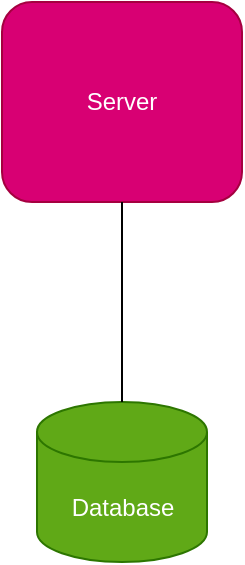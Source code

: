 <mxfile>
    <diagram id="1emHsfJBe3HBi_0mbO5F" name="Page-1">
        <mxGraphModel dx="899" dy="408" grid="1" gridSize="10" guides="1" tooltips="1" connect="1" arrows="1" fold="1" page="1" pageScale="1" pageWidth="850" pageHeight="1100" math="0" shadow="0">
            <root>
                <mxCell id="0"/>
                <mxCell id="1" parent="0"/>
                <mxCell id="3" value="Server" style="rounded=1;whiteSpace=wrap;html=1;fillColor=#d80073;fontColor=#ffffff;strokeColor=#A50040;" parent="1" vertex="1">
                    <mxGeometry x="305" y="50" width="120" height="100" as="geometry"/>
                </mxCell>
                <mxCell id="4" value="Database" style="shape=cylinder3;whiteSpace=wrap;html=1;boundedLbl=1;backgroundOutline=1;size=15;fillColor=#60a917;fontColor=#ffffff;strokeColor=#2D7600;" parent="1" vertex="1">
                    <mxGeometry x="322.5" y="250" width="85" height="80" as="geometry"/>
                </mxCell>
                <mxCell id="5" value="" style="endArrow=none;html=1;entryX=0.5;entryY=1;entryDx=0;entryDy=0;" parent="1" source="4" target="3" edge="1">
                    <mxGeometry width="50" height="50" relative="1" as="geometry">
                        <mxPoint x="400" y="320" as="sourcePoint"/>
                        <mxPoint x="450" y="270" as="targetPoint"/>
                    </mxGeometry>
                </mxCell>
            </root>
        </mxGraphModel>
    </diagram>
</mxfile>
